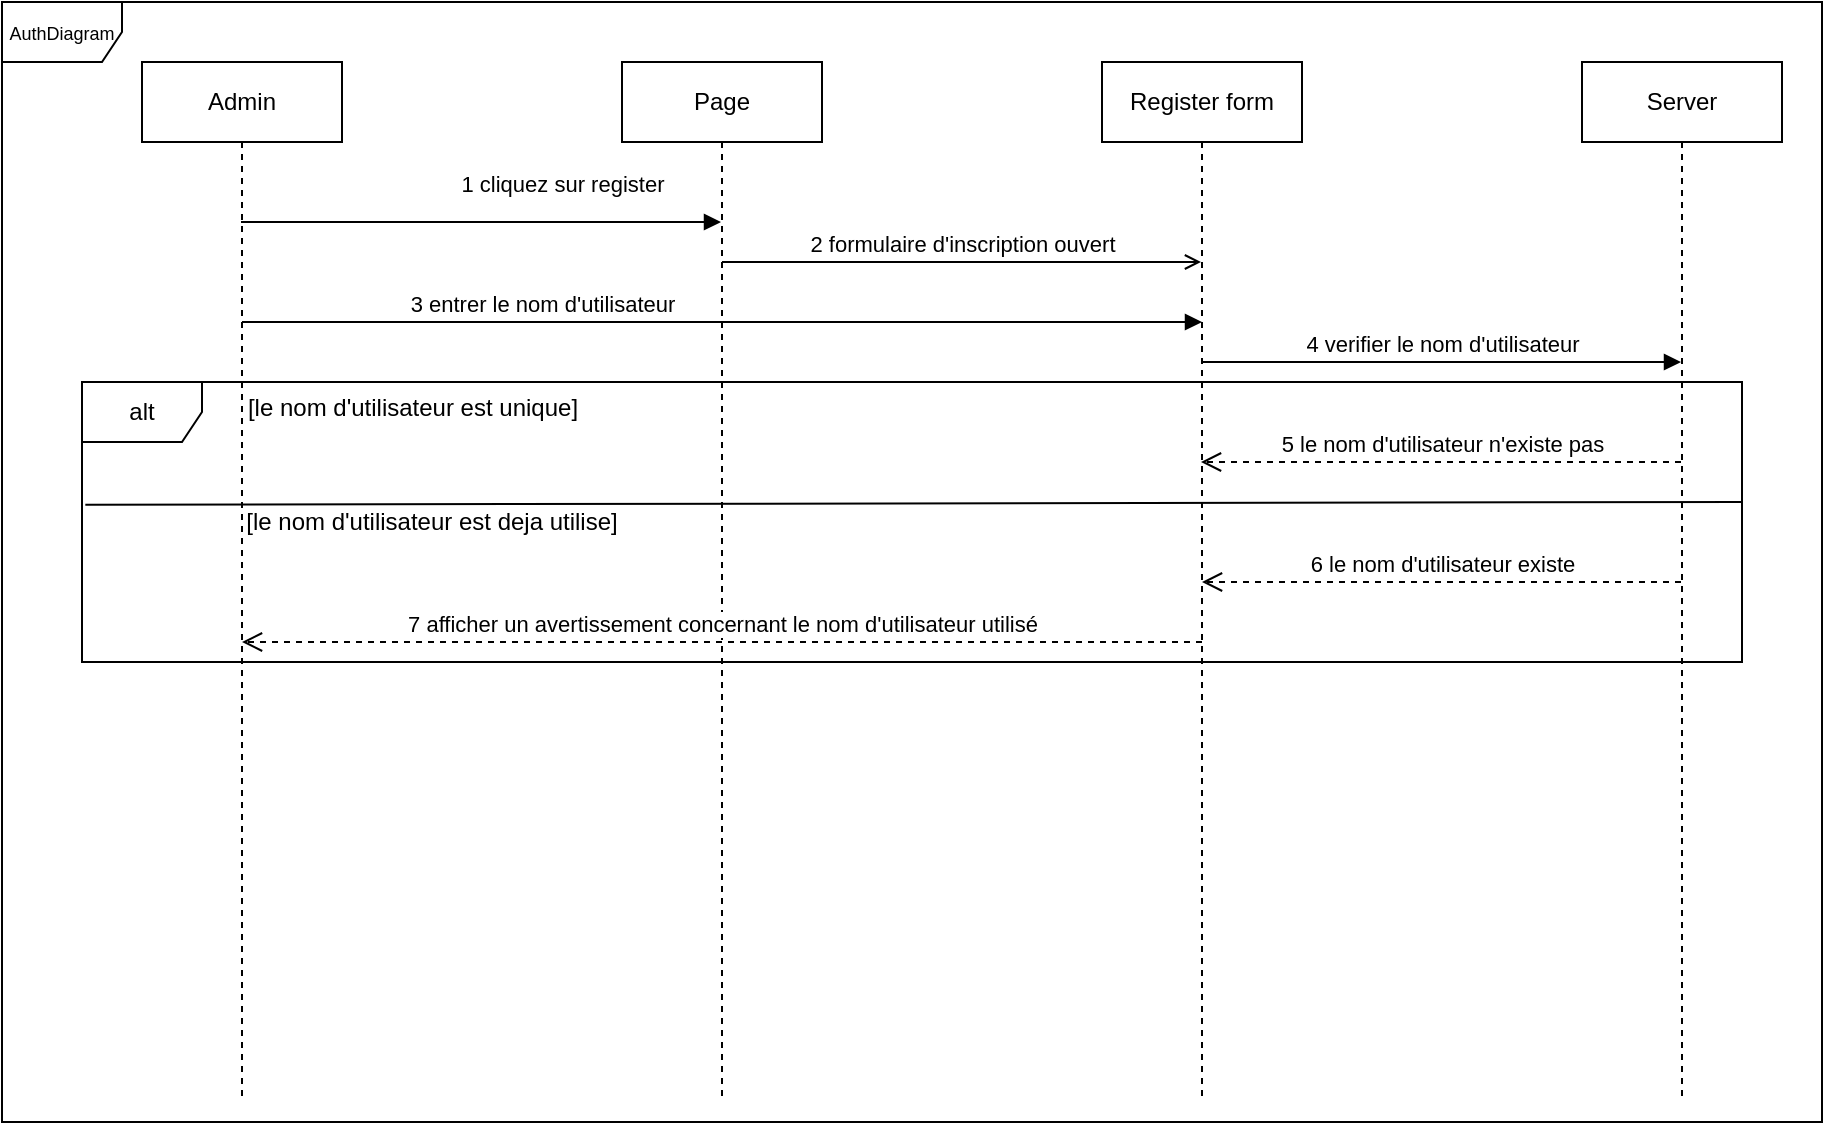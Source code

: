 <mxfile version="24.7.7">
  <diagram name="Page-1" id="iNz27WkClWEoJF21SSV9">
    <mxGraphModel dx="1034" dy="460" grid="1" gridSize="10" guides="1" tooltips="1" connect="1" arrows="1" fold="1" page="1" pageScale="1" pageWidth="827" pageHeight="1169" math="0" shadow="0">
      <root>
        <mxCell id="0" />
        <mxCell id="1" parent="0" />
        <mxCell id="lp9Ig59kmIwdO2sqm7V7-1" value="Admin" style="shape=umlLifeline;perimeter=lifelinePerimeter;whiteSpace=wrap;html=1;container=1;dropTarget=0;collapsible=0;recursiveResize=0;outlineConnect=0;portConstraint=eastwest;newEdgeStyle={&quot;edgeStyle&quot;:&quot;elbowEdgeStyle&quot;,&quot;elbow&quot;:&quot;vertical&quot;,&quot;curved&quot;:0,&quot;rounded&quot;:0};" vertex="1" parent="1">
          <mxGeometry x="80" y="40" width="100" height="520" as="geometry" />
        </mxCell>
        <mxCell id="lp9Ig59kmIwdO2sqm7V7-2" value="Page" style="shape=umlLifeline;perimeter=lifelinePerimeter;whiteSpace=wrap;html=1;container=1;dropTarget=0;collapsible=0;recursiveResize=0;outlineConnect=0;portConstraint=eastwest;newEdgeStyle={&quot;edgeStyle&quot;:&quot;elbowEdgeStyle&quot;,&quot;elbow&quot;:&quot;vertical&quot;,&quot;curved&quot;:0,&quot;rounded&quot;:0};" vertex="1" parent="1">
          <mxGeometry x="320" y="40" width="100" height="520" as="geometry" />
        </mxCell>
        <mxCell id="lp9Ig59kmIwdO2sqm7V7-3" value="Register form" style="shape=umlLifeline;perimeter=lifelinePerimeter;whiteSpace=wrap;html=1;container=1;dropTarget=0;collapsible=0;recursiveResize=0;outlineConnect=0;portConstraint=eastwest;newEdgeStyle={&quot;edgeStyle&quot;:&quot;elbowEdgeStyle&quot;,&quot;elbow&quot;:&quot;vertical&quot;,&quot;curved&quot;:0,&quot;rounded&quot;:0};" vertex="1" parent="1">
          <mxGeometry x="560" y="40" width="100" height="520" as="geometry" />
        </mxCell>
        <mxCell id="lp9Ig59kmIwdO2sqm7V7-5" value="&lt;font style=&quot;font-size: 9px;&quot;&gt;AuthDiagram&lt;/font&gt;" style="shape=umlFrame;whiteSpace=wrap;html=1;pointerEvents=0;" vertex="1" parent="1">
          <mxGeometry x="10" y="10" width="910" height="560" as="geometry" />
        </mxCell>
        <mxCell id="lp9Ig59kmIwdO2sqm7V7-6" value="1 cliquez sur register" style="html=1;verticalAlign=bottom;endArrow=block;curved=0;rounded=0;" edge="1" parent="1">
          <mxGeometry x="0.336" y="10" width="80" relative="1" as="geometry">
            <mxPoint x="129.5" y="120" as="sourcePoint" />
            <mxPoint x="369.5" y="120" as="targetPoint" />
            <mxPoint as="offset" />
          </mxGeometry>
        </mxCell>
        <mxCell id="lp9Ig59kmIwdO2sqm7V7-7" value="Server" style="shape=umlLifeline;perimeter=lifelinePerimeter;whiteSpace=wrap;html=1;container=1;dropTarget=0;collapsible=0;recursiveResize=0;outlineConnect=0;portConstraint=eastwest;newEdgeStyle={&quot;edgeStyle&quot;:&quot;elbowEdgeStyle&quot;,&quot;elbow&quot;:&quot;vertical&quot;,&quot;curved&quot;:0,&quot;rounded&quot;:0};" vertex="1" parent="1">
          <mxGeometry x="800" y="40" width="100" height="520" as="geometry" />
        </mxCell>
        <mxCell id="lp9Ig59kmIwdO2sqm7V7-9" value="2 formulaire d&#39;inscription ouvert" style="html=1;verticalAlign=bottom;labelBackgroundColor=none;endArrow=open;endFill=0;rounded=0;" edge="1" parent="1" target="lp9Ig59kmIwdO2sqm7V7-3">
          <mxGeometry width="160" relative="1" as="geometry">
            <mxPoint x="370" y="140" as="sourcePoint" />
            <mxPoint x="530" y="140" as="targetPoint" />
          </mxGeometry>
        </mxCell>
        <mxCell id="lp9Ig59kmIwdO2sqm7V7-10" value="3 entrer le nom d&#39;utilisateur" style="html=1;verticalAlign=bottom;endArrow=block;curved=0;rounded=0;" edge="1" parent="1">
          <mxGeometry x="-0.375" width="80" relative="1" as="geometry">
            <mxPoint x="130" y="170" as="sourcePoint" />
            <mxPoint x="610" y="170" as="targetPoint" />
            <mxPoint as="offset" />
          </mxGeometry>
        </mxCell>
        <mxCell id="lp9Ig59kmIwdO2sqm7V7-11" value="4 verifier le nom d&#39;utilisateur" style="html=1;verticalAlign=bottom;endArrow=block;curved=0;rounded=0;" edge="1" parent="1">
          <mxGeometry width="80" relative="1" as="geometry">
            <mxPoint x="609.5" y="190" as="sourcePoint" />
            <mxPoint x="849.5" y="190" as="targetPoint" />
          </mxGeometry>
        </mxCell>
        <mxCell id="lp9Ig59kmIwdO2sqm7V7-13" value="alt" style="shape=umlFrame;whiteSpace=wrap;html=1;pointerEvents=0;" vertex="1" parent="1">
          <mxGeometry x="50" y="200" width="830" height="140" as="geometry" />
        </mxCell>
        <mxCell id="lp9Ig59kmIwdO2sqm7V7-14" value="[le nom d&#39;utilisateur est unique]" style="text;html=1;align=center;verticalAlign=middle;resizable=0;points=[];autosize=1;strokeColor=none;fillColor=none;" vertex="1" parent="1">
          <mxGeometry x="120" y="198" width="190" height="30" as="geometry" />
        </mxCell>
        <mxCell id="lp9Ig59kmIwdO2sqm7V7-16" value="" style="endArrow=none;html=1;rounded=0;exitX=0;exitY=0.6;exitDx=0;exitDy=0;exitPerimeter=0;entryX=0.998;entryY=0.593;entryDx=0;entryDy=0;entryPerimeter=0;" edge="1" parent="1">
          <mxGeometry width="50" height="50" relative="1" as="geometry">
            <mxPoint x="51.66" y="261.4" as="sourcePoint" />
            <mxPoint x="880.0" y="260" as="targetPoint" />
          </mxGeometry>
        </mxCell>
        <mxCell id="lp9Ig59kmIwdO2sqm7V7-17" value="[le nom d&#39;utilisateur est deja utilise]" style="text;html=1;align=center;verticalAlign=middle;whiteSpace=wrap;rounded=0;" vertex="1" parent="1">
          <mxGeometry x="130" y="260" width="190" height="20" as="geometry" />
        </mxCell>
        <mxCell id="lp9Ig59kmIwdO2sqm7V7-18" value="5 le nom d&#39;utilisateur n&#39;existe pas" style="html=1;verticalAlign=bottom;endArrow=open;dashed=1;endSize=8;curved=0;rounded=0;" edge="1" parent="1">
          <mxGeometry relative="1" as="geometry">
            <mxPoint x="849.5" y="240" as="sourcePoint" />
            <mxPoint x="609.5" y="240" as="targetPoint" />
          </mxGeometry>
        </mxCell>
        <mxCell id="lp9Ig59kmIwdO2sqm7V7-19" value="6&amp;nbsp;le nom d&#39;utilisateur existe" style="html=1;verticalAlign=bottom;endArrow=open;dashed=1;endSize=8;curved=0;rounded=0;" edge="1" parent="1" source="lp9Ig59kmIwdO2sqm7V7-7" target="lp9Ig59kmIwdO2sqm7V7-3">
          <mxGeometry relative="1" as="geometry">
            <mxPoint x="800" y="279" as="sourcePoint" />
            <mxPoint x="720" y="279" as="targetPoint" />
          </mxGeometry>
        </mxCell>
        <mxCell id="lp9Ig59kmIwdO2sqm7V7-20" value="7&amp;nbsp;afficher un avertissement concernant le nom d&#39;utilisateur utilisé" style="html=1;verticalAlign=bottom;endArrow=open;dashed=1;endSize=8;curved=0;rounded=0;" edge="1" parent="1">
          <mxGeometry relative="1" as="geometry">
            <mxPoint x="610" y="330" as="sourcePoint" />
            <mxPoint x="130" y="330" as="targetPoint" />
          </mxGeometry>
        </mxCell>
      </root>
    </mxGraphModel>
  </diagram>
</mxfile>
